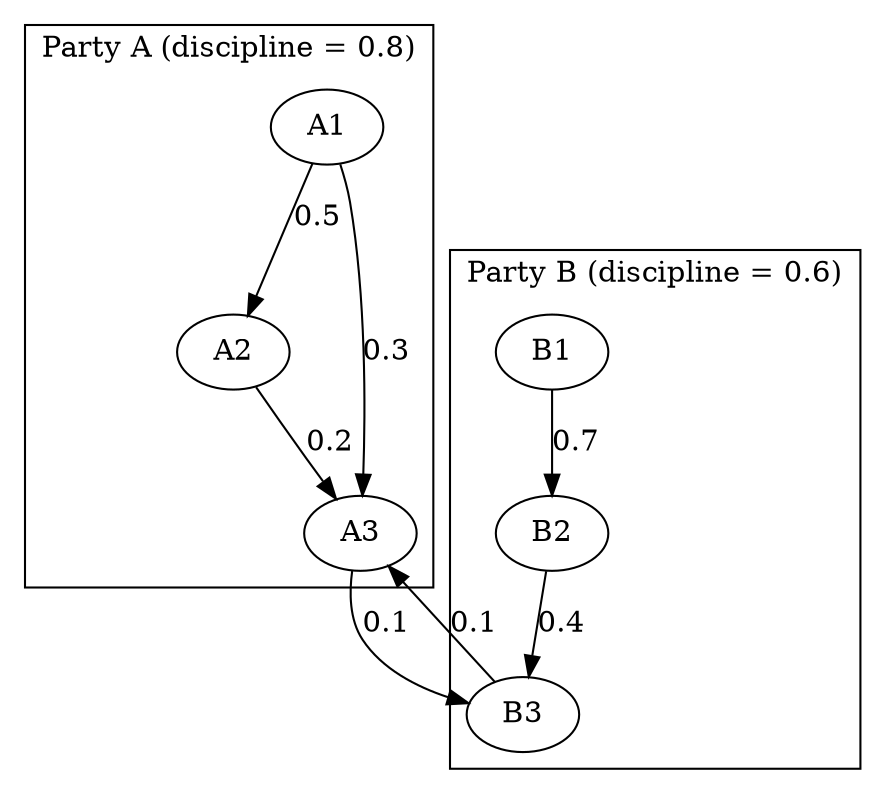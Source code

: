 digraph Congress {
  // Party A
  subgraph cluster_A {
    label="Party A (discipline = 0.8)";
    A1; A2; A3;
    A1 -> A2 [label="0.5"];    // A1 influences A2 by weight .5
    A1 -> A3 [label="0.3"];
    A2 -> A3 [label="0.2"];
  }
  // Party B
  subgraph cluster_B {
    label="Party B (discipline = 0.6)";
    B1; B2; B3;
    B1 -> B2 [label="0.7"];
    B2 -> B3 [label="0.4"];
  }
  // Cross‐party ties (weak)
  A3 -> B3 [label="0.1"];
  B3 -> A3 [label="0.1"];
}
